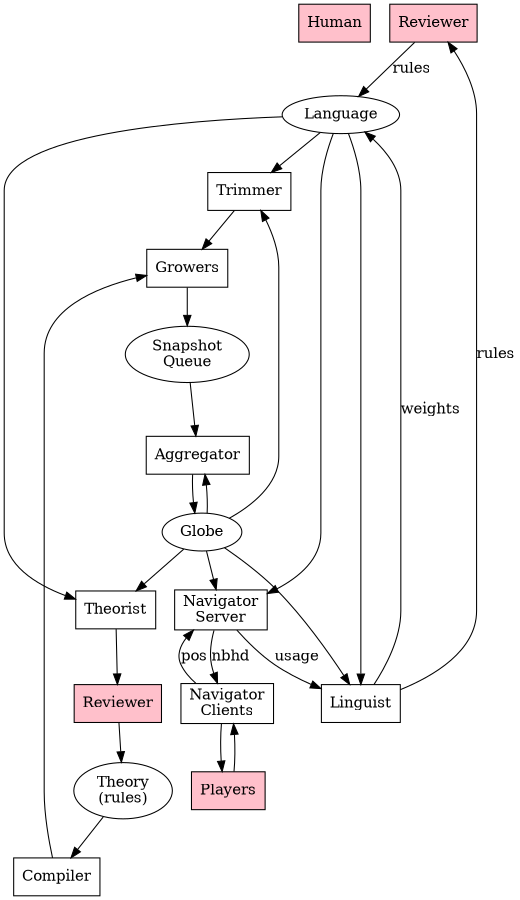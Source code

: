 digraph G {
	overlap=false;
	size="6,6";

	node [shape=box];
	Human [style=filled, fillcolor=pink];

	lang_reviewer [label="Reviewer", style=filled, fillcolor=pink];
	theory_reviewer [label="Reviewer", style=filled, fillcolor=pink];
	db_queue [label="Snapshot\nQueue"];
	Theory [label="Theory\n(rules)"]

	Globe -> Trimmer;
	Language -> Trimmer;
	Trimmer -> Growers -> db_queue -> Aggregator -> Globe;
	Globe -> Aggregator;

	Globe -> Theorist;
	Language ->  Theorist;
	Theorist -> theory_reviewer -> Theory -> Compiler -> Growers;

	Globe -> Linguist;
	Language -> Linguist;
	//Linguist -> lang_reviewer -> Language;
	Linguist -> Language [label="weights"];
	Linguist -> lang_reviewer -> Language [label="rules"];

	//subgraph cluster_navigator {
	//	color = purple;
	//	label = "Navigator";
	subgraph navigator {
		node [shape=box];
		Players [style=filled, fillcolor=pink];
		nav_server [label="Navigator\nServer"];
		nav_clients [label="Navigator\nClients"];
		nav_server -> nav_clients [label="nbhd"];
		nav_clients -> nav_server [label="pos"];
		nav_clients -> Players;
		Players -> nav_clients;
	}
	Globe -> nav_server;
	Language -> nav_server;
	nav_server -> Linguist [label="usage"];

	db_queue [shape=ellipse];
	Language [shape=ellipse];
	Theory [shape=ellipse];
	Globe [shape=ellipse];
}
